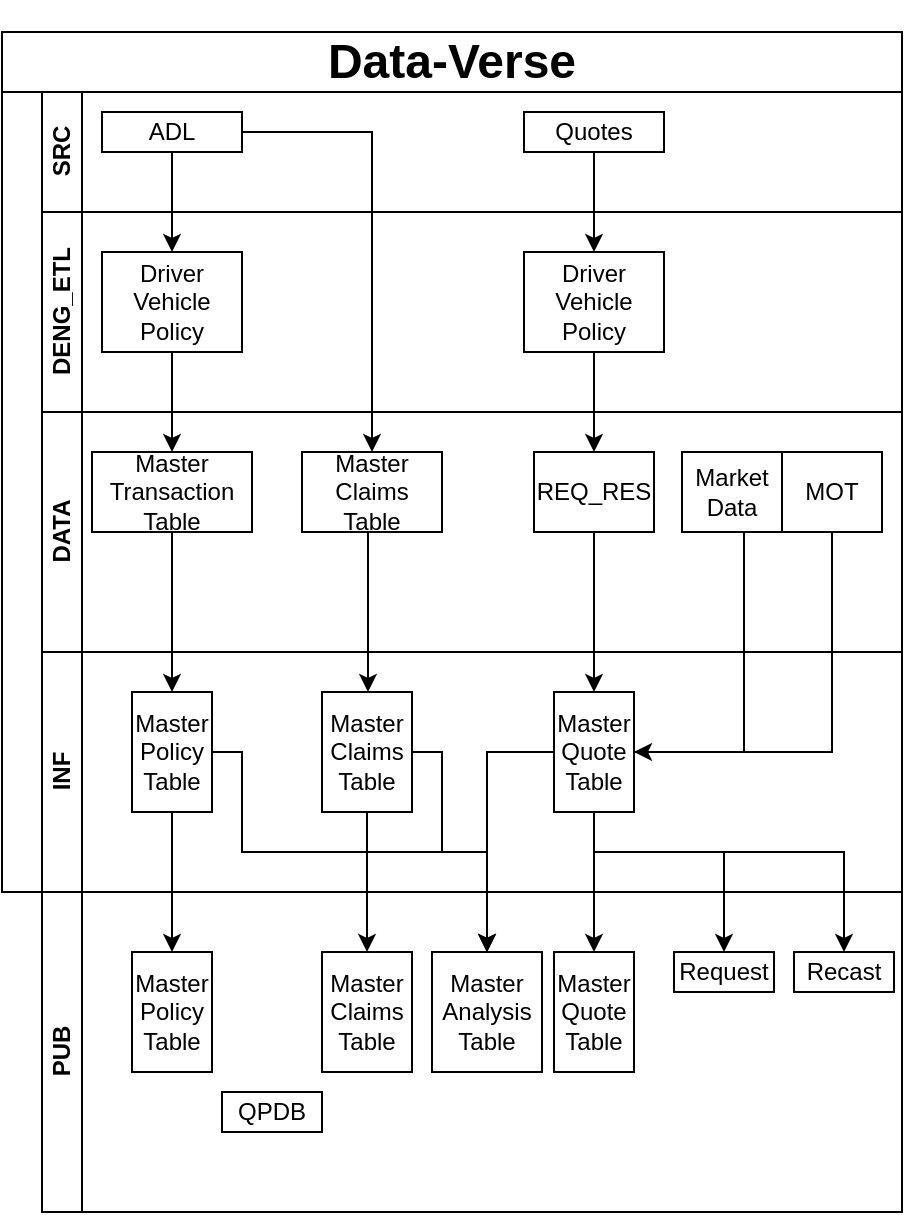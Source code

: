 <mxfile version="16.5.6" type="github">
  <diagram id="prtHgNgQTEPvFCAcTncT" name="Page-1">
    <mxGraphModel dx="992" dy="529" grid="1" gridSize="10" guides="1" tooltips="1" connect="1" arrows="1" fold="1" page="1" pageScale="1" pageWidth="827" pageHeight="1169" math="0" shadow="0">
      <root>
        <mxCell id="0" />
        <mxCell id="1" parent="0" />
        <mxCell id="dNxyNK7c78bLwvsdeMH5-19" value="" style="swimlane;html=1;childLayout=stackLayout;resizeParent=1;resizeParentMax=0;horizontal=0;startSize=20;horizontalStack=0;" parent="1" vertex="1">
          <mxGeometry x="120" y="120" width="450" height="400" as="geometry" />
        </mxCell>
        <mxCell id="dNxyNK7c78bLwvsdeMH5-20" value="SRC" style="swimlane;html=1;startSize=20;horizontal=0;" parent="dNxyNK7c78bLwvsdeMH5-19" vertex="1">
          <mxGeometry x="20" width="430" height="60" as="geometry" />
        </mxCell>
        <mxCell id="iPi6bTZMOaWhQEpwyHKZ-15" value="ADL" style="rounded=0;whiteSpace=wrap;html=1;" vertex="1" parent="dNxyNK7c78bLwvsdeMH5-20">
          <mxGeometry x="30" y="10" width="70" height="20" as="geometry" />
        </mxCell>
        <mxCell id="iPi6bTZMOaWhQEpwyHKZ-16" value="Quotes" style="rounded=0;whiteSpace=wrap;html=1;" vertex="1" parent="dNxyNK7c78bLwvsdeMH5-20">
          <mxGeometry x="241" y="10" width="70" height="20" as="geometry" />
        </mxCell>
        <mxCell id="dNxyNK7c78bLwvsdeMH5-21" value="DENG_ETL" style="swimlane;html=1;startSize=20;horizontal=0;" parent="dNxyNK7c78bLwvsdeMH5-19" vertex="1">
          <mxGeometry x="20" y="60" width="430" height="100" as="geometry" />
        </mxCell>
        <mxCell id="iPi6bTZMOaWhQEpwyHKZ-19" value="Driver&lt;br&gt;Vehicle&lt;br&gt;Policy" style="rounded=0;whiteSpace=wrap;html=1;" vertex="1" parent="dNxyNK7c78bLwvsdeMH5-21">
          <mxGeometry x="30" y="20" width="70" height="50" as="geometry" />
        </mxCell>
        <mxCell id="iPi6bTZMOaWhQEpwyHKZ-20" value="Driver&lt;br&gt;Vehicle&lt;br&gt;Policy" style="rounded=0;whiteSpace=wrap;html=1;" vertex="1" parent="dNxyNK7c78bLwvsdeMH5-21">
          <mxGeometry x="241" y="20" width="70" height="50" as="geometry" />
        </mxCell>
        <mxCell id="dNxyNK7c78bLwvsdeMH5-22" value="DATA" style="swimlane;html=1;startSize=20;horizontal=0;" parent="dNxyNK7c78bLwvsdeMH5-19" vertex="1">
          <mxGeometry x="20" y="160" width="430" height="120" as="geometry" />
        </mxCell>
        <mxCell id="iPi6bTZMOaWhQEpwyHKZ-21" value="Master Transaction Table" style="rounded=0;whiteSpace=wrap;html=1;" vertex="1" parent="dNxyNK7c78bLwvsdeMH5-22">
          <mxGeometry x="25" y="20" width="80" height="40" as="geometry" />
        </mxCell>
        <mxCell id="iPi6bTZMOaWhQEpwyHKZ-24" value="REQ_RES" style="rounded=0;whiteSpace=wrap;html=1;" vertex="1" parent="dNxyNK7c78bLwvsdeMH5-22">
          <mxGeometry x="246" y="20" width="60" height="40" as="geometry" />
        </mxCell>
        <mxCell id="iPi6bTZMOaWhQEpwyHKZ-25" value="Master Claims Table" style="rounded=0;whiteSpace=wrap;html=1;" vertex="1" parent="dNxyNK7c78bLwvsdeMH5-22">
          <mxGeometry x="130" y="20" width="70" height="40" as="geometry" />
        </mxCell>
        <mxCell id="iPi6bTZMOaWhQEpwyHKZ-17" value="Market Data" style="rounded=0;whiteSpace=wrap;html=1;" vertex="1" parent="dNxyNK7c78bLwvsdeMH5-22">
          <mxGeometry x="320" y="20" width="50" height="40" as="geometry" />
        </mxCell>
        <mxCell id="iPi6bTZMOaWhQEpwyHKZ-18" value="MOT" style="rounded=0;whiteSpace=wrap;html=1;" vertex="1" parent="dNxyNK7c78bLwvsdeMH5-22">
          <mxGeometry x="370" y="20" width="50" height="40" as="geometry" />
        </mxCell>
        <mxCell id="iPi6bTZMOaWhQEpwyHKZ-44" style="edgeStyle=orthogonalEdgeStyle;rounded=0;orthogonalLoop=1;jettySize=auto;html=1;" edge="1" parent="dNxyNK7c78bLwvsdeMH5-22">
          <mxGeometry relative="1" as="geometry">
            <mxPoint x="280" y="170" as="targetPoint" />
            <mxPoint x="395.0" y="60" as="sourcePoint" />
            <Array as="points">
              <mxPoint x="395" y="170" />
            </Array>
          </mxGeometry>
        </mxCell>
        <mxCell id="iPi6bTZMOaWhQEpwyHKZ-7" value="INF" style="swimlane;html=1;startSize=20;horizontal=0;" vertex="1" parent="dNxyNK7c78bLwvsdeMH5-19">
          <mxGeometry x="20" y="280" width="430" height="120" as="geometry" />
        </mxCell>
        <mxCell id="iPi6bTZMOaWhQEpwyHKZ-31" value="Master Policy Table" style="rounded=0;whiteSpace=wrap;html=1;" vertex="1" parent="iPi6bTZMOaWhQEpwyHKZ-7">
          <mxGeometry x="45" y="20" width="40" height="60" as="geometry" />
        </mxCell>
        <mxCell id="iPi6bTZMOaWhQEpwyHKZ-33" value="Master Quote Table" style="rounded=0;whiteSpace=wrap;html=1;" vertex="1" parent="iPi6bTZMOaWhQEpwyHKZ-7">
          <mxGeometry x="256" y="20" width="40" height="60" as="geometry" />
        </mxCell>
        <mxCell id="iPi6bTZMOaWhQEpwyHKZ-32" value="Master Claims Table" style="rounded=0;whiteSpace=wrap;html=1;" vertex="1" parent="iPi6bTZMOaWhQEpwyHKZ-7">
          <mxGeometry x="140" y="20" width="45" height="60" as="geometry" />
        </mxCell>
        <mxCell id="iPi6bTZMOaWhQEpwyHKZ-26" value="" style="edgeStyle=orthogonalEdgeStyle;rounded=0;orthogonalLoop=1;jettySize=auto;html=1;" edge="1" parent="dNxyNK7c78bLwvsdeMH5-19" source="iPi6bTZMOaWhQEpwyHKZ-15" target="iPi6bTZMOaWhQEpwyHKZ-19">
          <mxGeometry relative="1" as="geometry" />
        </mxCell>
        <mxCell id="iPi6bTZMOaWhQEpwyHKZ-27" value="" style="edgeStyle=orthogonalEdgeStyle;rounded=0;orthogonalLoop=1;jettySize=auto;html=1;" edge="1" parent="dNxyNK7c78bLwvsdeMH5-19" source="iPi6bTZMOaWhQEpwyHKZ-16" target="iPi6bTZMOaWhQEpwyHKZ-20">
          <mxGeometry relative="1" as="geometry" />
        </mxCell>
        <mxCell id="iPi6bTZMOaWhQEpwyHKZ-28" value="" style="edgeStyle=orthogonalEdgeStyle;rounded=0;orthogonalLoop=1;jettySize=auto;html=1;" edge="1" parent="dNxyNK7c78bLwvsdeMH5-19" source="iPi6bTZMOaWhQEpwyHKZ-19" target="iPi6bTZMOaWhQEpwyHKZ-21">
          <mxGeometry relative="1" as="geometry" />
        </mxCell>
        <mxCell id="iPi6bTZMOaWhQEpwyHKZ-29" style="edgeStyle=orthogonalEdgeStyle;rounded=0;orthogonalLoop=1;jettySize=auto;html=1;exitX=1;exitY=0.5;exitDx=0;exitDy=0;" edge="1" parent="dNxyNK7c78bLwvsdeMH5-19" source="iPi6bTZMOaWhQEpwyHKZ-15" target="iPi6bTZMOaWhQEpwyHKZ-25">
          <mxGeometry relative="1" as="geometry">
            <mxPoint x="140" y="105" as="sourcePoint" />
          </mxGeometry>
        </mxCell>
        <mxCell id="iPi6bTZMOaWhQEpwyHKZ-30" value="" style="edgeStyle=orthogonalEdgeStyle;rounded=0;orthogonalLoop=1;jettySize=auto;html=1;entryX=0.5;entryY=0;entryDx=0;entryDy=0;" edge="1" parent="dNxyNK7c78bLwvsdeMH5-19" source="iPi6bTZMOaWhQEpwyHKZ-20" target="iPi6bTZMOaWhQEpwyHKZ-24">
          <mxGeometry relative="1" as="geometry" />
        </mxCell>
        <mxCell id="iPi6bTZMOaWhQEpwyHKZ-37" value="" style="edgeStyle=orthogonalEdgeStyle;rounded=0;orthogonalLoop=1;jettySize=auto;html=1;" edge="1" parent="dNxyNK7c78bLwvsdeMH5-19" source="iPi6bTZMOaWhQEpwyHKZ-21" target="iPi6bTZMOaWhQEpwyHKZ-31">
          <mxGeometry relative="1" as="geometry" />
        </mxCell>
        <mxCell id="iPi6bTZMOaWhQEpwyHKZ-39" value="" style="edgeStyle=orthogonalEdgeStyle;rounded=0;orthogonalLoop=1;jettySize=auto;html=1;" edge="1" parent="dNxyNK7c78bLwvsdeMH5-19" source="iPi6bTZMOaWhQEpwyHKZ-25" target="iPi6bTZMOaWhQEpwyHKZ-32">
          <mxGeometry relative="1" as="geometry">
            <Array as="points">
              <mxPoint x="183" y="250" />
              <mxPoint x="183" y="250" />
            </Array>
          </mxGeometry>
        </mxCell>
        <mxCell id="iPi6bTZMOaWhQEpwyHKZ-41" value="" style="edgeStyle=orthogonalEdgeStyle;rounded=0;orthogonalLoop=1;jettySize=auto;html=1;" edge="1" parent="dNxyNK7c78bLwvsdeMH5-19" source="iPi6bTZMOaWhQEpwyHKZ-24" target="iPi6bTZMOaWhQEpwyHKZ-33">
          <mxGeometry relative="1" as="geometry" />
        </mxCell>
        <mxCell id="iPi6bTZMOaWhQEpwyHKZ-43" style="edgeStyle=orthogonalEdgeStyle;rounded=0;orthogonalLoop=1;jettySize=auto;html=1;entryX=1;entryY=0.5;entryDx=0;entryDy=0;" edge="1" parent="dNxyNK7c78bLwvsdeMH5-19" source="iPi6bTZMOaWhQEpwyHKZ-17" target="iPi6bTZMOaWhQEpwyHKZ-33">
          <mxGeometry relative="1" as="geometry">
            <Array as="points">
              <mxPoint x="371" y="330" />
            </Array>
          </mxGeometry>
        </mxCell>
        <mxCell id="iPi6bTZMOaWhQEpwyHKZ-60" value="&lt;h1&gt;&lt;b&gt;Data-Verse&lt;/b&gt;&lt;/h1&gt;" style="rounded=0;whiteSpace=wrap;html=1;" vertex="1" parent="1">
          <mxGeometry x="120" y="90" width="450" height="30" as="geometry" />
        </mxCell>
        <mxCell id="iPi6bTZMOaWhQEpwyHKZ-11" value="PUB" style="swimlane;html=1;startSize=20;horizontal=0;" vertex="1" parent="1">
          <mxGeometry x="140" y="520" width="430" height="160" as="geometry" />
        </mxCell>
        <mxCell id="iPi6bTZMOaWhQEpwyHKZ-34" value="Master Policy Table" style="rounded=0;whiteSpace=wrap;html=1;" vertex="1" parent="iPi6bTZMOaWhQEpwyHKZ-11">
          <mxGeometry x="45" y="30" width="40" height="60" as="geometry" />
        </mxCell>
        <mxCell id="iPi6bTZMOaWhQEpwyHKZ-35" value="Master Quote Table" style="rounded=0;whiteSpace=wrap;html=1;" vertex="1" parent="iPi6bTZMOaWhQEpwyHKZ-11">
          <mxGeometry x="256" y="30" width="40" height="60" as="geometry" />
        </mxCell>
        <mxCell id="iPi6bTZMOaWhQEpwyHKZ-36" value="Master Claims Table" style="rounded=0;whiteSpace=wrap;html=1;" vertex="1" parent="iPi6bTZMOaWhQEpwyHKZ-11">
          <mxGeometry x="140" y="30" width="45" height="60" as="geometry" />
        </mxCell>
        <mxCell id="iPi6bTZMOaWhQEpwyHKZ-45" value="Request" style="rounded=0;whiteSpace=wrap;html=1;" vertex="1" parent="iPi6bTZMOaWhQEpwyHKZ-11">
          <mxGeometry x="316" y="30" width="50" height="20" as="geometry" />
        </mxCell>
        <mxCell id="iPi6bTZMOaWhQEpwyHKZ-51" value="Recast" style="rounded=0;whiteSpace=wrap;html=1;" vertex="1" parent="iPi6bTZMOaWhQEpwyHKZ-11">
          <mxGeometry x="376" y="30" width="50" height="20" as="geometry" />
        </mxCell>
        <mxCell id="iPi6bTZMOaWhQEpwyHKZ-55" value="Master Analysis Table" style="rounded=0;whiteSpace=wrap;html=1;" vertex="1" parent="iPi6bTZMOaWhQEpwyHKZ-11">
          <mxGeometry x="195" y="30" width="55" height="60" as="geometry" />
        </mxCell>
        <mxCell id="iPi6bTZMOaWhQEpwyHKZ-63" value="QPDB" style="rounded=0;whiteSpace=wrap;html=1;" vertex="1" parent="iPi6bTZMOaWhQEpwyHKZ-11">
          <mxGeometry x="90" y="100" width="50" height="20" as="geometry" />
        </mxCell>
        <mxCell id="iPi6bTZMOaWhQEpwyHKZ-38" value="" style="edgeStyle=orthogonalEdgeStyle;rounded=0;orthogonalLoop=1;jettySize=auto;html=1;" edge="1" parent="1" source="iPi6bTZMOaWhQEpwyHKZ-31" target="iPi6bTZMOaWhQEpwyHKZ-34">
          <mxGeometry relative="1" as="geometry" />
        </mxCell>
        <mxCell id="iPi6bTZMOaWhQEpwyHKZ-42" value="" style="edgeStyle=orthogonalEdgeStyle;rounded=0;orthogonalLoop=1;jettySize=auto;html=1;" edge="1" parent="1" source="iPi6bTZMOaWhQEpwyHKZ-33" target="iPi6bTZMOaWhQEpwyHKZ-35">
          <mxGeometry relative="1" as="geometry" />
        </mxCell>
        <mxCell id="iPi6bTZMOaWhQEpwyHKZ-40" value="" style="edgeStyle=orthogonalEdgeStyle;rounded=0;orthogonalLoop=1;jettySize=auto;html=1;" edge="1" parent="1" source="iPi6bTZMOaWhQEpwyHKZ-32" target="iPi6bTZMOaWhQEpwyHKZ-36">
          <mxGeometry relative="1" as="geometry" />
        </mxCell>
        <mxCell id="iPi6bTZMOaWhQEpwyHKZ-52" style="edgeStyle=orthogonalEdgeStyle;rounded=0;orthogonalLoop=1;jettySize=auto;html=1;" edge="1" parent="1" source="iPi6bTZMOaWhQEpwyHKZ-33" target="iPi6bTZMOaWhQEpwyHKZ-45">
          <mxGeometry relative="1" as="geometry">
            <Array as="points">
              <mxPoint x="416" y="500" />
              <mxPoint x="481" y="500" />
            </Array>
          </mxGeometry>
        </mxCell>
        <mxCell id="iPi6bTZMOaWhQEpwyHKZ-53" style="edgeStyle=orthogonalEdgeStyle;rounded=0;orthogonalLoop=1;jettySize=auto;html=1;" edge="1" parent="1" source="iPi6bTZMOaWhQEpwyHKZ-33" target="iPi6bTZMOaWhQEpwyHKZ-51">
          <mxGeometry relative="1" as="geometry">
            <Array as="points">
              <mxPoint x="416" y="500" />
              <mxPoint x="541" y="500" />
            </Array>
          </mxGeometry>
        </mxCell>
        <mxCell id="iPi6bTZMOaWhQEpwyHKZ-57" style="edgeStyle=orthogonalEdgeStyle;rounded=0;orthogonalLoop=1;jettySize=auto;html=1;entryX=0.5;entryY=0;entryDx=0;entryDy=0;" edge="1" parent="1" source="iPi6bTZMOaWhQEpwyHKZ-31" target="iPi6bTZMOaWhQEpwyHKZ-55">
          <mxGeometry relative="1" as="geometry">
            <Array as="points">
              <mxPoint x="240" y="450" />
              <mxPoint x="240" y="500" />
              <mxPoint x="363" y="500" />
            </Array>
          </mxGeometry>
        </mxCell>
        <mxCell id="iPi6bTZMOaWhQEpwyHKZ-58" style="edgeStyle=orthogonalEdgeStyle;rounded=0;orthogonalLoop=1;jettySize=auto;html=1;entryX=0.5;entryY=0;entryDx=0;entryDy=0;" edge="1" parent="1" source="iPi6bTZMOaWhQEpwyHKZ-32" target="iPi6bTZMOaWhQEpwyHKZ-55">
          <mxGeometry relative="1" as="geometry">
            <Array as="points">
              <mxPoint x="340" y="450" />
              <mxPoint x="340" y="500" />
              <mxPoint x="363" y="500" />
            </Array>
          </mxGeometry>
        </mxCell>
        <mxCell id="iPi6bTZMOaWhQEpwyHKZ-59" style="edgeStyle=orthogonalEdgeStyle;rounded=0;orthogonalLoop=1;jettySize=auto;html=1;entryX=0.5;entryY=0;entryDx=0;entryDy=0;" edge="1" parent="1" source="iPi6bTZMOaWhQEpwyHKZ-33" target="iPi6bTZMOaWhQEpwyHKZ-55">
          <mxGeometry relative="1" as="geometry" />
        </mxCell>
      </root>
    </mxGraphModel>
  </diagram>
</mxfile>
